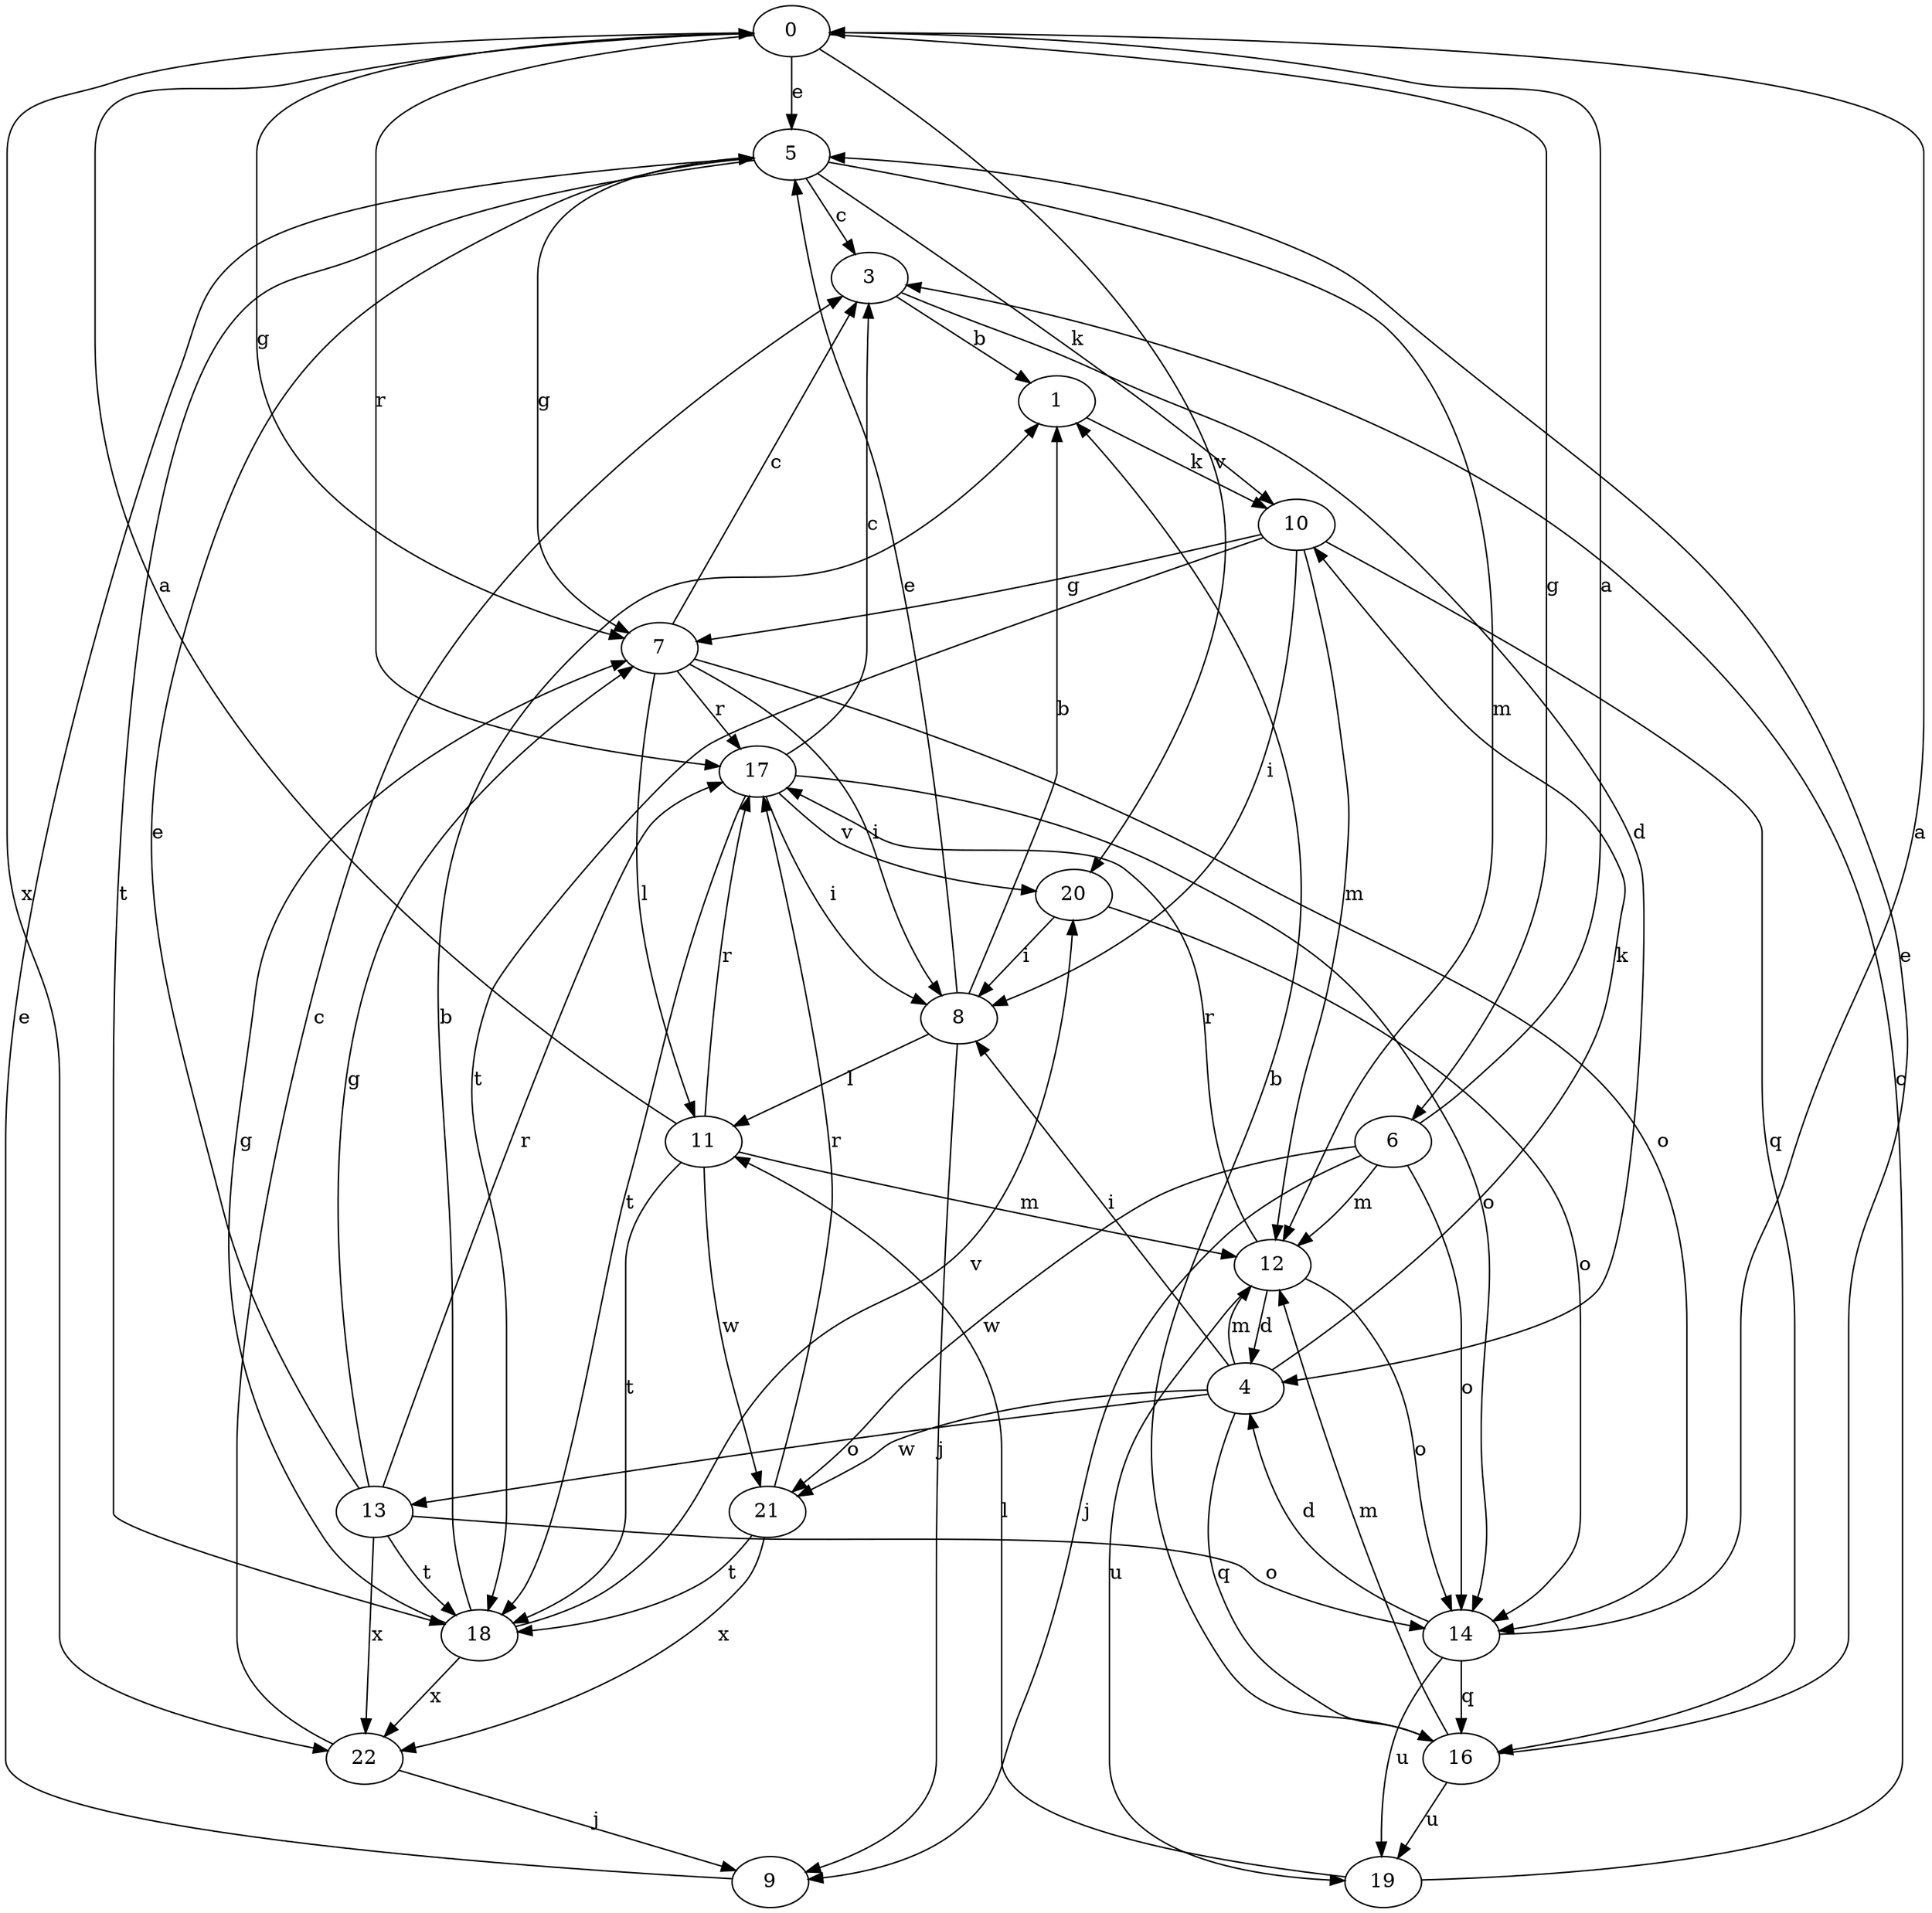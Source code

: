 strict digraph  {
0;
1;
3;
4;
5;
6;
7;
8;
9;
10;
11;
12;
13;
14;
16;
17;
18;
19;
20;
21;
22;
0 -> 5  [label=e];
0 -> 6  [label=g];
0 -> 7  [label=g];
0 -> 17  [label=r];
0 -> 20  [label=v];
0 -> 22  [label=x];
1 -> 10  [label=k];
3 -> 1  [label=b];
3 -> 4  [label=d];
4 -> 8  [label=i];
4 -> 10  [label=k];
4 -> 12  [label=m];
4 -> 13  [label=o];
4 -> 16  [label=q];
4 -> 21  [label=w];
5 -> 3  [label=c];
5 -> 7  [label=g];
5 -> 10  [label=k];
5 -> 12  [label=m];
5 -> 18  [label=t];
6 -> 0  [label=a];
6 -> 9  [label=j];
6 -> 12  [label=m];
6 -> 14  [label=o];
6 -> 21  [label=w];
7 -> 3  [label=c];
7 -> 8  [label=i];
7 -> 11  [label=l];
7 -> 14  [label=o];
7 -> 17  [label=r];
8 -> 1  [label=b];
8 -> 5  [label=e];
8 -> 9  [label=j];
8 -> 11  [label=l];
9 -> 5  [label=e];
10 -> 7  [label=g];
10 -> 8  [label=i];
10 -> 12  [label=m];
10 -> 16  [label=q];
10 -> 18  [label=t];
11 -> 0  [label=a];
11 -> 12  [label=m];
11 -> 17  [label=r];
11 -> 18  [label=t];
11 -> 21  [label=w];
12 -> 4  [label=d];
12 -> 14  [label=o];
12 -> 17  [label=r];
12 -> 19  [label=u];
13 -> 5  [label=e];
13 -> 7  [label=g];
13 -> 14  [label=o];
13 -> 17  [label=r];
13 -> 18  [label=t];
13 -> 22  [label=x];
14 -> 0  [label=a];
14 -> 4  [label=d];
14 -> 16  [label=q];
14 -> 19  [label=u];
16 -> 1  [label=b];
16 -> 5  [label=e];
16 -> 12  [label=m];
16 -> 19  [label=u];
17 -> 3  [label=c];
17 -> 8  [label=i];
17 -> 14  [label=o];
17 -> 18  [label=t];
17 -> 20  [label=v];
18 -> 1  [label=b];
18 -> 7  [label=g];
18 -> 20  [label=v];
18 -> 22  [label=x];
19 -> 3  [label=c];
19 -> 11  [label=l];
20 -> 8  [label=i];
20 -> 14  [label=o];
21 -> 17  [label=r];
21 -> 18  [label=t];
21 -> 22  [label=x];
22 -> 3  [label=c];
22 -> 9  [label=j];
}
